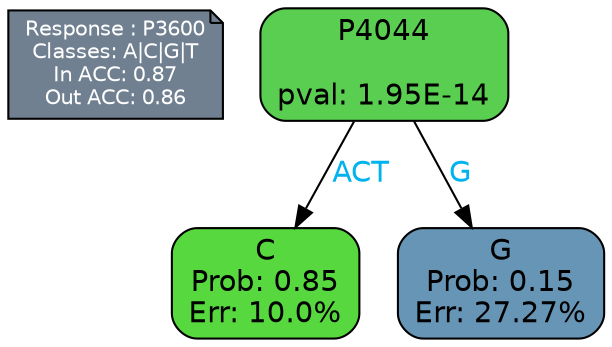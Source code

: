 digraph Tree {
node [shape=box, style="filled, rounded", color="black", fontname=helvetica] ;
graph [ranksep=equally, splines=polylines, bgcolor=transparent, dpi=600] ;
edge [fontname=helvetica] ;
LEGEND [label="Response : P3600
Classes: A|C|G|T
In ACC: 0.87
Out ACC: 0.86
",shape=note,align=left,style=filled,fillcolor="slategray",fontcolor="white",fontsize=10];1 [label="P4044

pval: 1.95E-14", fillcolor="#59ce51"] ;
2 [label="C
Prob: 0.85
Err: 10.0%", fillcolor="#56d83e"] ;
3 [label="G
Prob: 0.15
Err: 27.27%", fillcolor="#6795b6"] ;
1 -> 2 [label="ACT",fontcolor=deepskyblue2] ;
1 -> 3 [label="G",fontcolor=deepskyblue2] ;
{rank = same; 2;3;}{rank = same; LEGEND;1;}}